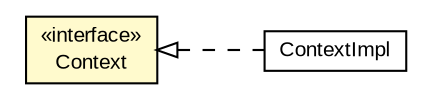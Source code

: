 #!/usr/local/bin/dot
#
# Class diagram 
# Generated by UMLGraph version R5_6-24-gf6e263 (http://www.umlgraph.org/)
#

digraph G {
	edge [fontname="arial",fontsize=10,labelfontname="arial",labelfontsize=10];
	node [fontname="arial",fontsize=10,shape=plaintext];
	nodesep=0.25;
	ranksep=0.5;
	rankdir=LR;
	// org.turbogwt.core.future.shared.Context
	c386 [label=<<table title="org.turbogwt.core.future.shared.Context" border="0" cellborder="1" cellspacing="0" cellpadding="2" port="p" bgcolor="lemonChiffon" href="./Context.html">
		<tr><td><table border="0" cellspacing="0" cellpadding="1">
<tr><td align="center" balign="center"> &#171;interface&#187; </td></tr>
<tr><td align="center" balign="center"> Context </td></tr>
		</table></td></tr>
		</table>>, URL="./Context.html", fontname="arial", fontcolor="black", fontsize=10.0];
	// org.turbogwt.core.future.shared.impl.ContextImpl
	c389 [label=<<table title="org.turbogwt.core.future.shared.impl.ContextImpl" border="0" cellborder="1" cellspacing="0" cellpadding="2" port="p" href="./impl/ContextImpl.html">
		<tr><td><table border="0" cellspacing="0" cellpadding="1">
<tr><td align="center" balign="center"> ContextImpl </td></tr>
		</table></td></tr>
		</table>>, URL="./impl/ContextImpl.html", fontname="arial", fontcolor="black", fontsize=10.0];
	//org.turbogwt.core.future.shared.impl.ContextImpl implements org.turbogwt.core.future.shared.Context
	c386:p -> c389:p [dir=back,arrowtail=empty,style=dashed];
}

